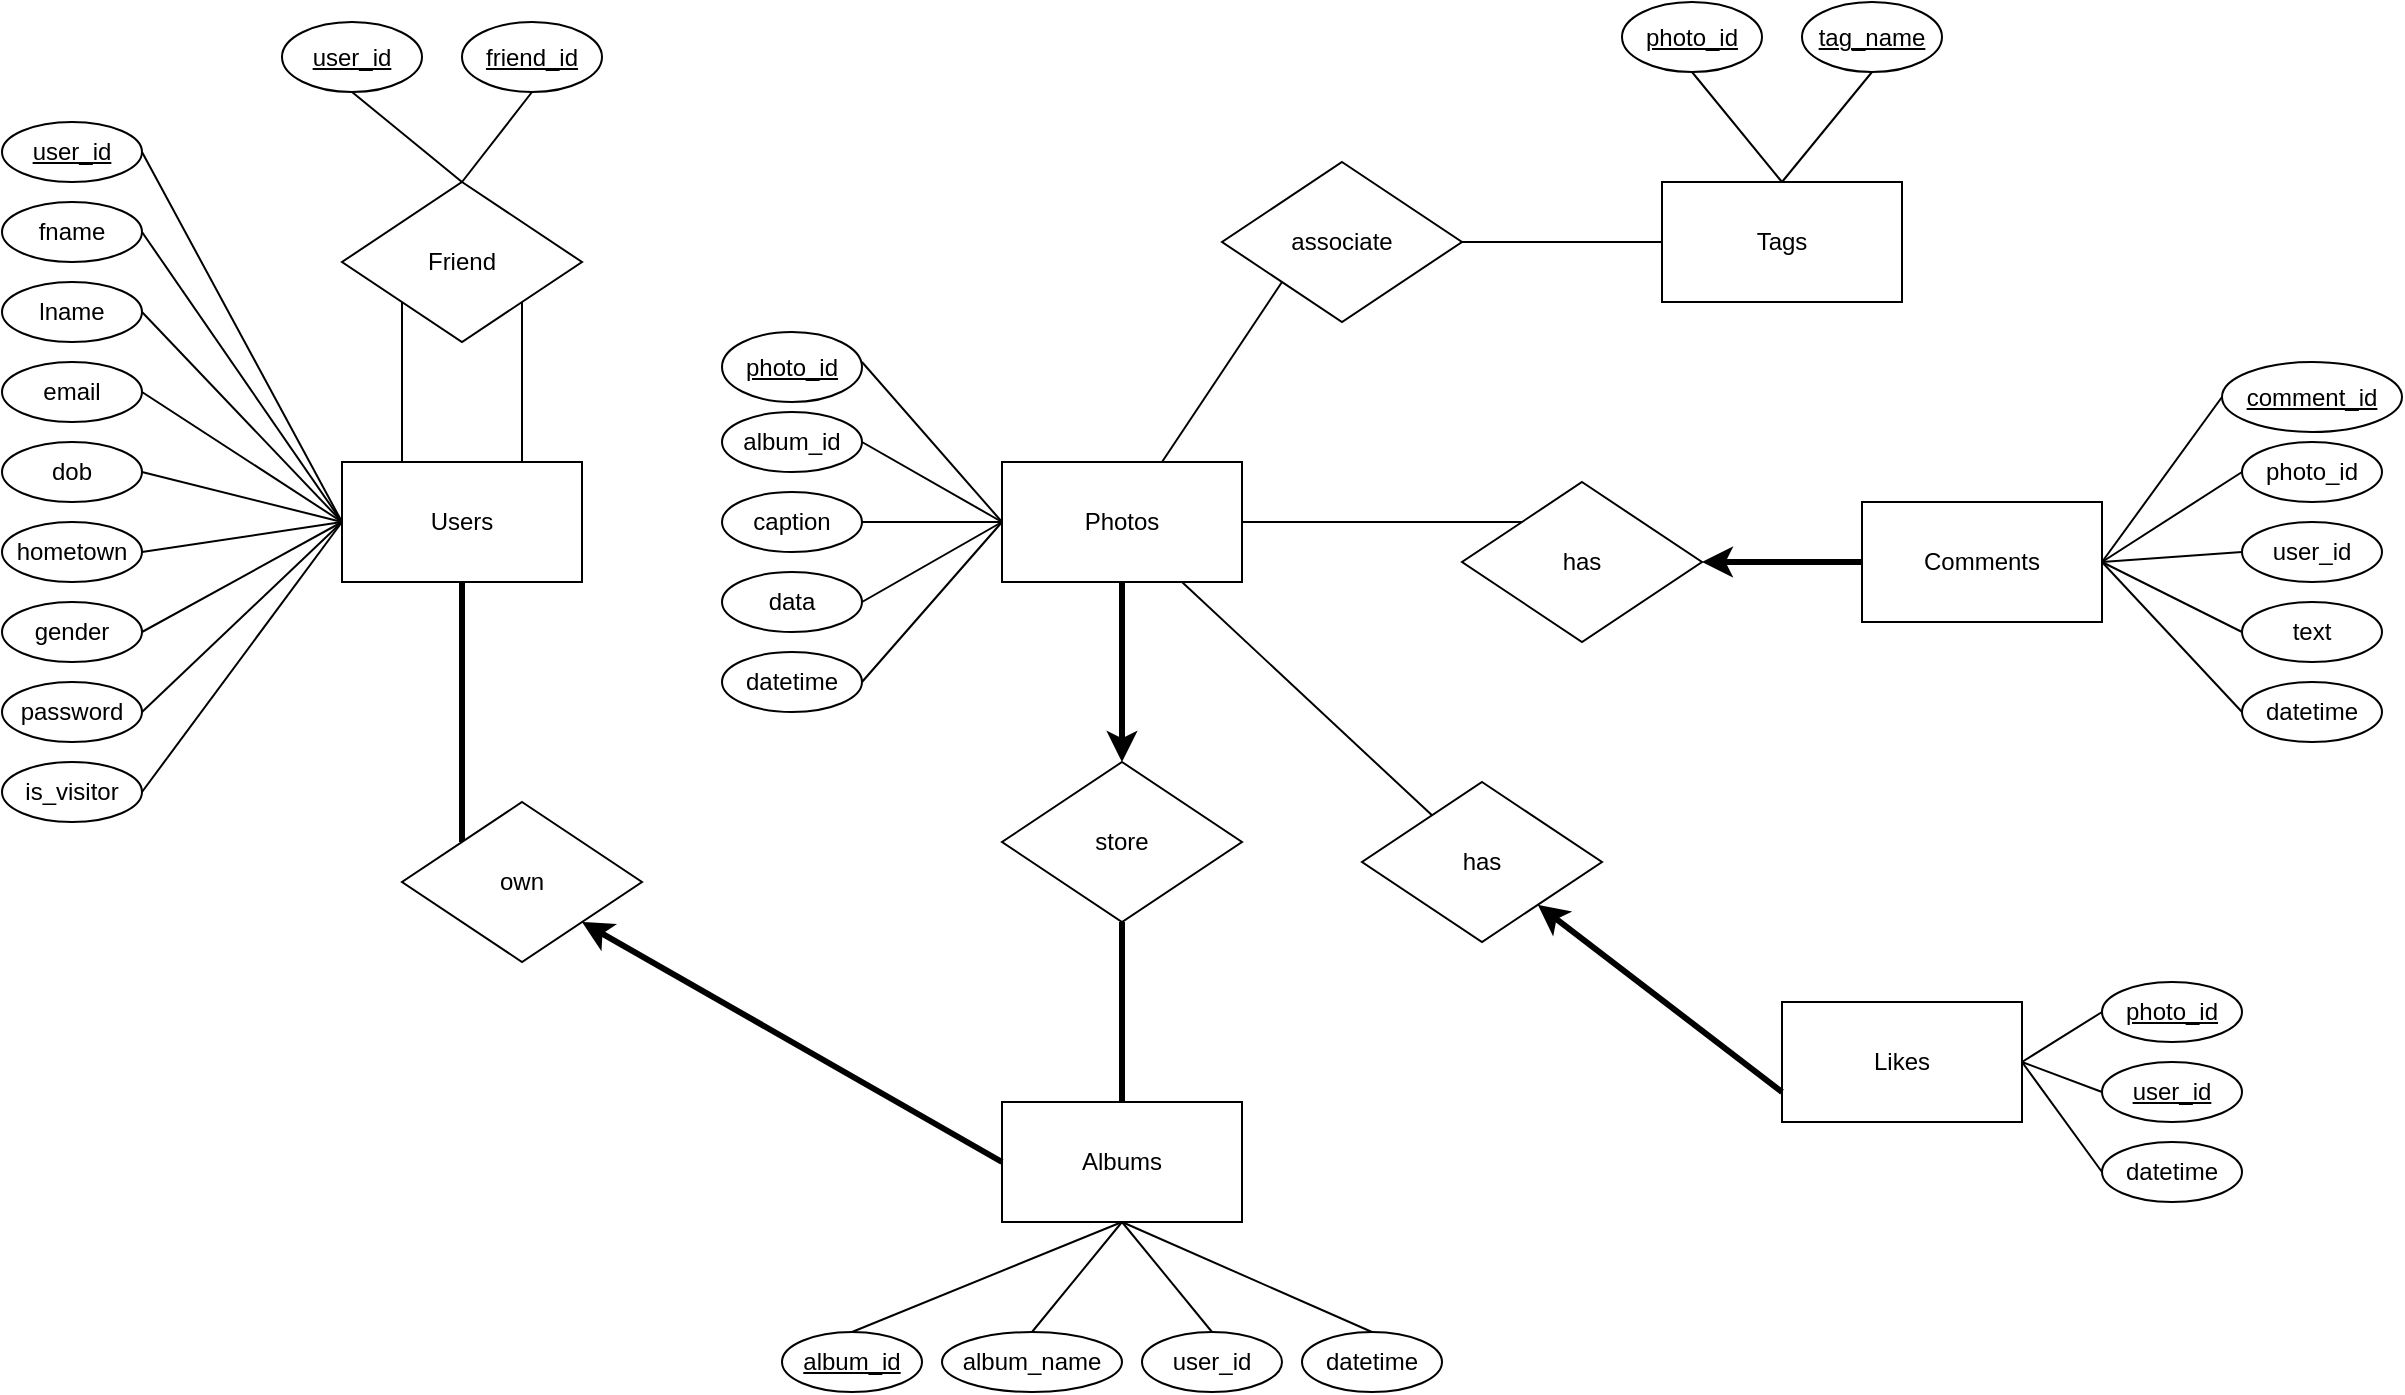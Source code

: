<mxfile version="22.0.3" type="device">
  <diagram name="Page-1" id="TDDA5HkfaHypYcge_l5H">
    <mxGraphModel dx="2624" dy="2243" grid="1" gridSize="10" guides="1" tooltips="1" connect="1" arrows="1" fold="1" page="1" pageScale="1" pageWidth="850" pageHeight="1100" math="0" shadow="0">
      <root>
        <mxCell id="0" />
        <mxCell id="1" parent="0" />
        <mxCell id="DH35J87OU_NHIHBD1Pkn-23" style="rounded=0;orthogonalLoop=1;jettySize=auto;html=1;entryX=0;entryY=1;entryDx=0;entryDy=0;endArrow=none;endFill=0;startArrow=none;startFill=0;" edge="1" parent="1" source="DH35J87OU_NHIHBD1Pkn-1" target="DH35J87OU_NHIHBD1Pkn-22">
          <mxGeometry relative="1" as="geometry" />
        </mxCell>
        <mxCell id="DH35J87OU_NHIHBD1Pkn-28" style="rounded=0;orthogonalLoop=1;jettySize=auto;html=1;entryX=0;entryY=0;entryDx=0;entryDy=0;endArrow=none;endFill=0;" edge="1" parent="1" source="DH35J87OU_NHIHBD1Pkn-1" target="DH35J87OU_NHIHBD1Pkn-26">
          <mxGeometry relative="1" as="geometry" />
        </mxCell>
        <mxCell id="DH35J87OU_NHIHBD1Pkn-1" value="Photos" style="rounded=0;whiteSpace=wrap;html=1;" vertex="1" parent="1">
          <mxGeometry x="280" y="100" width="120" height="60" as="geometry" />
        </mxCell>
        <mxCell id="DH35J87OU_NHIHBD1Pkn-2" value="Albums" style="rounded=0;whiteSpace=wrap;html=1;" vertex="1" parent="1">
          <mxGeometry x="280" y="420" width="120" height="60" as="geometry" />
        </mxCell>
        <mxCell id="DH35J87OU_NHIHBD1Pkn-3" value="Tags" style="rounded=0;whiteSpace=wrap;html=1;" vertex="1" parent="1">
          <mxGeometry x="610" y="-40" width="120" height="60" as="geometry" />
        </mxCell>
        <mxCell id="DH35J87OU_NHIHBD1Pkn-4" value="Comments" style="rounded=0;whiteSpace=wrap;html=1;" vertex="1" parent="1">
          <mxGeometry x="710" y="120" width="120" height="60" as="geometry" />
        </mxCell>
        <mxCell id="DH35J87OU_NHIHBD1Pkn-10" style="rounded=0;orthogonalLoop=1;jettySize=auto;html=1;entryX=1;entryY=1;entryDx=0;entryDy=0;exitX=0.75;exitY=0;exitDx=0;exitDy=0;endArrow=none;endFill=0;" edge="1" parent="1" source="DH35J87OU_NHIHBD1Pkn-5" target="DH35J87OU_NHIHBD1Pkn-8">
          <mxGeometry relative="1" as="geometry" />
        </mxCell>
        <mxCell id="DH35J87OU_NHIHBD1Pkn-13" style="rounded=0;orthogonalLoop=1;jettySize=auto;html=1;entryX=0;entryY=0;entryDx=0;entryDy=0;endArrow=none;endFill=0;startArrow=none;startFill=0;strokeWidth=3;" edge="1" parent="1" source="DH35J87OU_NHIHBD1Pkn-5" target="DH35J87OU_NHIHBD1Pkn-12">
          <mxGeometry relative="1" as="geometry" />
        </mxCell>
        <mxCell id="DH35J87OU_NHIHBD1Pkn-5" value="Users" style="rounded=0;whiteSpace=wrap;html=1;" vertex="1" parent="1">
          <mxGeometry x="-50" y="100" width="120" height="60" as="geometry" />
        </mxCell>
        <mxCell id="DH35J87OU_NHIHBD1Pkn-9" style="rounded=0;orthogonalLoop=1;jettySize=auto;html=1;entryX=0.25;entryY=0;entryDx=0;entryDy=0;exitX=0;exitY=1;exitDx=0;exitDy=0;endArrow=none;endFill=0;" edge="1" parent="1" source="DH35J87OU_NHIHBD1Pkn-8" target="DH35J87OU_NHIHBD1Pkn-5">
          <mxGeometry relative="1" as="geometry" />
        </mxCell>
        <mxCell id="DH35J87OU_NHIHBD1Pkn-8" value="Friend" style="rhombus;whiteSpace=wrap;html=1;" vertex="1" parent="1">
          <mxGeometry x="-50" y="-40" width="120" height="80" as="geometry" />
        </mxCell>
        <mxCell id="DH35J87OU_NHIHBD1Pkn-14" style="rounded=0;orthogonalLoop=1;jettySize=auto;html=1;exitX=1;exitY=1;exitDx=0;exitDy=0;entryX=0;entryY=0.5;entryDx=0;entryDy=0;startArrow=classic;startFill=1;endArrow=none;endFill=0;strokeWidth=3;" edge="1" parent="1" source="DH35J87OU_NHIHBD1Pkn-12" target="DH35J87OU_NHIHBD1Pkn-2">
          <mxGeometry relative="1" as="geometry" />
        </mxCell>
        <mxCell id="DH35J87OU_NHIHBD1Pkn-12" value="own" style="rhombus;whiteSpace=wrap;html=1;strokeWidth=1;" vertex="1" parent="1">
          <mxGeometry x="-20" y="270" width="120" height="80" as="geometry" />
        </mxCell>
        <mxCell id="DH35J87OU_NHIHBD1Pkn-20" style="rounded=0;orthogonalLoop=1;jettySize=auto;html=1;entryX=0.5;entryY=0;entryDx=0;entryDy=0;endArrow=none;endFill=0;strokeWidth=3;" edge="1" parent="1" source="DH35J87OU_NHIHBD1Pkn-18" target="DH35J87OU_NHIHBD1Pkn-2">
          <mxGeometry relative="1" as="geometry" />
        </mxCell>
        <mxCell id="DH35J87OU_NHIHBD1Pkn-21" style="rounded=0;orthogonalLoop=1;jettySize=auto;html=1;entryX=0.5;entryY=1;entryDx=0;entryDy=0;endArrow=none;endFill=0;startArrow=classic;startFill=1;strokeWidth=3;" edge="1" parent="1" source="DH35J87OU_NHIHBD1Pkn-18" target="DH35J87OU_NHIHBD1Pkn-1">
          <mxGeometry relative="1" as="geometry" />
        </mxCell>
        <mxCell id="DH35J87OU_NHIHBD1Pkn-18" value="store" style="rhombus;whiteSpace=wrap;html=1;" vertex="1" parent="1">
          <mxGeometry x="280" y="250" width="120" height="80" as="geometry" />
        </mxCell>
        <mxCell id="DH35J87OU_NHIHBD1Pkn-24" style="rounded=0;orthogonalLoop=1;jettySize=auto;html=1;entryX=0;entryY=0.5;entryDx=0;entryDy=0;startArrow=none;startFill=0;endArrow=none;endFill=0;" edge="1" parent="1" source="DH35J87OU_NHIHBD1Pkn-22" target="DH35J87OU_NHIHBD1Pkn-3">
          <mxGeometry relative="1" as="geometry" />
        </mxCell>
        <mxCell id="DH35J87OU_NHIHBD1Pkn-22" value="associate" style="rhombus;whiteSpace=wrap;html=1;" vertex="1" parent="1">
          <mxGeometry x="390" y="-50" width="120" height="80" as="geometry" />
        </mxCell>
        <mxCell id="DH35J87OU_NHIHBD1Pkn-25" value="Likes" style="rounded=0;whiteSpace=wrap;html=1;" vertex="1" parent="1">
          <mxGeometry x="670" y="370" width="120" height="60" as="geometry" />
        </mxCell>
        <mxCell id="DH35J87OU_NHIHBD1Pkn-29" style="rounded=0;orthogonalLoop=1;jettySize=auto;html=1;entryX=0;entryY=0.5;entryDx=0;entryDy=0;endArrow=none;endFill=0;startArrow=classic;startFill=1;strokeWidth=3;" edge="1" parent="1" source="DH35J87OU_NHIHBD1Pkn-26" target="DH35J87OU_NHIHBD1Pkn-4">
          <mxGeometry relative="1" as="geometry" />
        </mxCell>
        <mxCell id="DH35J87OU_NHIHBD1Pkn-26" value="has" style="rhombus;whiteSpace=wrap;html=1;" vertex="1" parent="1">
          <mxGeometry x="510" y="110" width="120" height="80" as="geometry" />
        </mxCell>
        <mxCell id="DH35J87OU_NHIHBD1Pkn-30" style="rounded=0;orthogonalLoop=1;jettySize=auto;html=1;entryX=0.75;entryY=1;entryDx=0;entryDy=0;endArrow=none;endFill=0;" edge="1" parent="1" source="DH35J87OU_NHIHBD1Pkn-27" target="DH35J87OU_NHIHBD1Pkn-1">
          <mxGeometry relative="1" as="geometry" />
        </mxCell>
        <mxCell id="DH35J87OU_NHIHBD1Pkn-31" style="rounded=0;orthogonalLoop=1;jettySize=auto;html=1;entryX=0;entryY=0.75;entryDx=0;entryDy=0;endArrow=none;endFill=0;startArrow=classic;startFill=1;strokeWidth=3;" edge="1" parent="1" source="DH35J87OU_NHIHBD1Pkn-27" target="DH35J87OU_NHIHBD1Pkn-25">
          <mxGeometry relative="1" as="geometry" />
        </mxCell>
        <mxCell id="DH35J87OU_NHIHBD1Pkn-27" value="has" style="rhombus;whiteSpace=wrap;html=1;" vertex="1" parent="1">
          <mxGeometry x="460" y="260" width="120" height="80" as="geometry" />
        </mxCell>
        <mxCell id="DH35J87OU_NHIHBD1Pkn-50" style="rounded=0;orthogonalLoop=1;jettySize=auto;html=1;entryX=0;entryY=0.5;entryDx=0;entryDy=0;exitX=1;exitY=0.5;exitDx=0;exitDy=0;endArrow=none;endFill=0;" edge="1" parent="1" source="DH35J87OU_NHIHBD1Pkn-40" target="DH35J87OU_NHIHBD1Pkn-5">
          <mxGeometry relative="1" as="geometry" />
        </mxCell>
        <mxCell id="DH35J87OU_NHIHBD1Pkn-40" value="&lt;u&gt;user_id&lt;/u&gt;" style="ellipse;whiteSpace=wrap;html=1;" vertex="1" parent="1">
          <mxGeometry x="-220" y="-70" width="70" height="30" as="geometry" />
        </mxCell>
        <mxCell id="DH35J87OU_NHIHBD1Pkn-42" value="fname" style="ellipse;whiteSpace=wrap;html=1;" vertex="1" parent="1">
          <mxGeometry x="-220" y="-30" width="70" height="30" as="geometry" />
        </mxCell>
        <mxCell id="DH35J87OU_NHIHBD1Pkn-43" value="lname" style="ellipse;whiteSpace=wrap;html=1;" vertex="1" parent="1">
          <mxGeometry x="-220" y="10" width="70" height="30" as="geometry" />
        </mxCell>
        <mxCell id="DH35J87OU_NHIHBD1Pkn-44" value="dob" style="ellipse;whiteSpace=wrap;html=1;" vertex="1" parent="1">
          <mxGeometry x="-220" y="90" width="70" height="30" as="geometry" />
        </mxCell>
        <mxCell id="DH35J87OU_NHIHBD1Pkn-45" value="email" style="ellipse;whiteSpace=wrap;html=1;" vertex="1" parent="1">
          <mxGeometry x="-220" y="50" width="70" height="30" as="geometry" />
        </mxCell>
        <mxCell id="DH35J87OU_NHIHBD1Pkn-46" value="hometown" style="ellipse;whiteSpace=wrap;html=1;" vertex="1" parent="1">
          <mxGeometry x="-220" y="130" width="70" height="30" as="geometry" />
        </mxCell>
        <mxCell id="DH35J87OU_NHIHBD1Pkn-47" value="gender" style="ellipse;whiteSpace=wrap;html=1;" vertex="1" parent="1">
          <mxGeometry x="-220" y="170" width="70" height="30" as="geometry" />
        </mxCell>
        <mxCell id="DH35J87OU_NHIHBD1Pkn-48" value="password" style="ellipse;whiteSpace=wrap;html=1;" vertex="1" parent="1">
          <mxGeometry x="-220" y="210" width="70" height="30" as="geometry" />
        </mxCell>
        <mxCell id="DH35J87OU_NHIHBD1Pkn-49" value="is_visitor" style="ellipse;whiteSpace=wrap;html=1;" vertex="1" parent="1">
          <mxGeometry x="-220" y="250" width="70" height="30" as="geometry" />
        </mxCell>
        <mxCell id="DH35J87OU_NHIHBD1Pkn-60" style="rounded=0;orthogonalLoop=1;jettySize=auto;html=1;entryX=0;entryY=0.5;entryDx=0;entryDy=0;exitX=1;exitY=0.5;exitDx=0;exitDy=0;endArrow=none;endFill=0;" edge="1" parent="1" source="DH35J87OU_NHIHBD1Pkn-42" target="DH35J87OU_NHIHBD1Pkn-5">
          <mxGeometry relative="1" as="geometry">
            <mxPoint x="-140" y="-45" as="sourcePoint" />
            <mxPoint x="-40" y="140" as="targetPoint" />
          </mxGeometry>
        </mxCell>
        <mxCell id="DH35J87OU_NHIHBD1Pkn-61" style="rounded=0;orthogonalLoop=1;jettySize=auto;html=1;entryX=0;entryY=0.5;entryDx=0;entryDy=0;exitX=1;exitY=0.5;exitDx=0;exitDy=0;endArrow=none;endFill=0;" edge="1" parent="1" source="DH35J87OU_NHIHBD1Pkn-43" target="DH35J87OU_NHIHBD1Pkn-5">
          <mxGeometry relative="1" as="geometry">
            <mxPoint x="-140" y="-5" as="sourcePoint" />
            <mxPoint x="-40" y="140" as="targetPoint" />
          </mxGeometry>
        </mxCell>
        <mxCell id="DH35J87OU_NHIHBD1Pkn-62" style="rounded=0;orthogonalLoop=1;jettySize=auto;html=1;entryX=0;entryY=0.5;entryDx=0;entryDy=0;exitX=1;exitY=0.5;exitDx=0;exitDy=0;endArrow=none;endFill=0;" edge="1" parent="1" source="DH35J87OU_NHIHBD1Pkn-45" target="DH35J87OU_NHIHBD1Pkn-5">
          <mxGeometry relative="1" as="geometry">
            <mxPoint x="-140" y="35" as="sourcePoint" />
            <mxPoint x="-40" y="140" as="targetPoint" />
          </mxGeometry>
        </mxCell>
        <mxCell id="DH35J87OU_NHIHBD1Pkn-63" style="rounded=0;orthogonalLoop=1;jettySize=auto;html=1;entryX=0;entryY=0.5;entryDx=0;entryDy=0;exitX=1;exitY=0.5;exitDx=0;exitDy=0;endArrow=none;endFill=0;" edge="1" parent="1" source="DH35J87OU_NHIHBD1Pkn-44" target="DH35J87OU_NHIHBD1Pkn-5">
          <mxGeometry relative="1" as="geometry">
            <mxPoint x="-140" y="75" as="sourcePoint" />
            <mxPoint x="-40" y="140" as="targetPoint" />
          </mxGeometry>
        </mxCell>
        <mxCell id="DH35J87OU_NHIHBD1Pkn-64" style="rounded=0;orthogonalLoop=1;jettySize=auto;html=1;entryX=0;entryY=0.5;entryDx=0;entryDy=0;exitX=1;exitY=0.5;exitDx=0;exitDy=0;endArrow=none;endFill=0;" edge="1" parent="1" source="DH35J87OU_NHIHBD1Pkn-46" target="DH35J87OU_NHIHBD1Pkn-5">
          <mxGeometry relative="1" as="geometry">
            <mxPoint x="-140" y="115" as="sourcePoint" />
            <mxPoint x="-40" y="140" as="targetPoint" />
          </mxGeometry>
        </mxCell>
        <mxCell id="DH35J87OU_NHIHBD1Pkn-65" style="rounded=0;orthogonalLoop=1;jettySize=auto;html=1;entryX=0;entryY=0.5;entryDx=0;entryDy=0;exitX=1;exitY=0.5;exitDx=0;exitDy=0;endArrow=none;endFill=0;" edge="1" parent="1" source="DH35J87OU_NHIHBD1Pkn-47" target="DH35J87OU_NHIHBD1Pkn-5">
          <mxGeometry relative="1" as="geometry">
            <mxPoint x="-140" y="155" as="sourcePoint" />
            <mxPoint x="-40" y="140" as="targetPoint" />
          </mxGeometry>
        </mxCell>
        <mxCell id="DH35J87OU_NHIHBD1Pkn-66" style="rounded=0;orthogonalLoop=1;jettySize=auto;html=1;entryX=0;entryY=0.5;entryDx=0;entryDy=0;exitX=1;exitY=0.5;exitDx=0;exitDy=0;endArrow=none;endFill=0;" edge="1" parent="1" source="DH35J87OU_NHIHBD1Pkn-48" target="DH35J87OU_NHIHBD1Pkn-5">
          <mxGeometry relative="1" as="geometry">
            <mxPoint x="-140" y="195" as="sourcePoint" />
            <mxPoint x="-40" y="140" as="targetPoint" />
          </mxGeometry>
        </mxCell>
        <mxCell id="DH35J87OU_NHIHBD1Pkn-67" style="rounded=0;orthogonalLoop=1;jettySize=auto;html=1;entryX=0;entryY=0.5;entryDx=0;entryDy=0;exitX=1;exitY=0.5;exitDx=0;exitDy=0;endArrow=none;endFill=0;" edge="1" parent="1" source="DH35J87OU_NHIHBD1Pkn-49" target="DH35J87OU_NHIHBD1Pkn-5">
          <mxGeometry relative="1" as="geometry">
            <mxPoint x="-140" y="235" as="sourcePoint" />
            <mxPoint x="-40" y="140" as="targetPoint" />
          </mxGeometry>
        </mxCell>
        <mxCell id="DH35J87OU_NHIHBD1Pkn-68" value="&lt;u&gt;album_id&lt;/u&gt;" style="ellipse;whiteSpace=wrap;html=1;" vertex="1" parent="1">
          <mxGeometry x="170" y="535" width="70" height="30" as="geometry" />
        </mxCell>
        <mxCell id="DH35J87OU_NHIHBD1Pkn-69" value="album_name" style="ellipse;whiteSpace=wrap;html=1;" vertex="1" parent="1">
          <mxGeometry x="250" y="535" width="90" height="30" as="geometry" />
        </mxCell>
        <mxCell id="DH35J87OU_NHIHBD1Pkn-70" value="user_id" style="ellipse;whiteSpace=wrap;html=1;" vertex="1" parent="1">
          <mxGeometry x="350" y="535" width="70" height="30" as="geometry" />
        </mxCell>
        <mxCell id="DH35J87OU_NHIHBD1Pkn-71" value="datetime" style="ellipse;whiteSpace=wrap;html=1;" vertex="1" parent="1">
          <mxGeometry x="430" y="535" width="70" height="30" as="geometry" />
        </mxCell>
        <mxCell id="DH35J87OU_NHIHBD1Pkn-73" style="rounded=0;orthogonalLoop=1;jettySize=auto;html=1;entryX=0.5;entryY=1;entryDx=0;entryDy=0;exitX=0.5;exitY=0;exitDx=0;exitDy=0;endArrow=none;endFill=0;" edge="1" parent="1" source="DH35J87OU_NHIHBD1Pkn-68" target="DH35J87OU_NHIHBD1Pkn-2">
          <mxGeometry relative="1" as="geometry">
            <mxPoint x="190" y="535" as="sourcePoint" />
            <mxPoint x="290" y="400" as="targetPoint" />
          </mxGeometry>
        </mxCell>
        <mxCell id="DH35J87OU_NHIHBD1Pkn-74" style="rounded=0;orthogonalLoop=1;jettySize=auto;html=1;entryX=0.5;entryY=1;entryDx=0;entryDy=0;exitX=0.5;exitY=0;exitDx=0;exitDy=0;endArrow=none;endFill=0;" edge="1" parent="1" source="DH35J87OU_NHIHBD1Pkn-69" target="DH35J87OU_NHIHBD1Pkn-2">
          <mxGeometry relative="1" as="geometry">
            <mxPoint x="215" y="545" as="sourcePoint" />
            <mxPoint x="350" y="490" as="targetPoint" />
          </mxGeometry>
        </mxCell>
        <mxCell id="DH35J87OU_NHIHBD1Pkn-75" style="rounded=0;orthogonalLoop=1;jettySize=auto;html=1;entryX=0.5;entryY=1;entryDx=0;entryDy=0;exitX=0.5;exitY=0;exitDx=0;exitDy=0;endArrow=none;endFill=0;" edge="1" parent="1" source="DH35J87OU_NHIHBD1Pkn-70" target="DH35J87OU_NHIHBD1Pkn-2">
          <mxGeometry relative="1" as="geometry">
            <mxPoint x="305" y="545" as="sourcePoint" />
            <mxPoint x="350" y="490" as="targetPoint" />
          </mxGeometry>
        </mxCell>
        <mxCell id="DH35J87OU_NHIHBD1Pkn-76" style="rounded=0;orthogonalLoop=1;jettySize=auto;html=1;entryX=0.5;entryY=1;entryDx=0;entryDy=0;exitX=0.5;exitY=0;exitDx=0;exitDy=0;endArrow=none;endFill=0;" edge="1" parent="1" source="DH35J87OU_NHIHBD1Pkn-71" target="DH35J87OU_NHIHBD1Pkn-2">
          <mxGeometry relative="1" as="geometry">
            <mxPoint x="395" y="545" as="sourcePoint" />
            <mxPoint x="350" y="490" as="targetPoint" />
          </mxGeometry>
        </mxCell>
        <mxCell id="DH35J87OU_NHIHBD1Pkn-77" value="&lt;u&gt;photo_id&lt;/u&gt;" style="ellipse;whiteSpace=wrap;html=1;" vertex="1" parent="1">
          <mxGeometry x="140" y="35" width="70" height="35" as="geometry" />
        </mxCell>
        <mxCell id="DH35J87OU_NHIHBD1Pkn-78" value="album_id" style="ellipse;whiteSpace=wrap;html=1;" vertex="1" parent="1">
          <mxGeometry x="140" y="75" width="70" height="30" as="geometry" />
        </mxCell>
        <mxCell id="DH35J87OU_NHIHBD1Pkn-79" value="caption" style="ellipse;whiteSpace=wrap;html=1;" vertex="1" parent="1">
          <mxGeometry x="140" y="115" width="70" height="30" as="geometry" />
        </mxCell>
        <mxCell id="DH35J87OU_NHIHBD1Pkn-80" value="datetime" style="ellipse;whiteSpace=wrap;html=1;" vertex="1" parent="1">
          <mxGeometry x="140" y="195" width="70" height="30" as="geometry" />
        </mxCell>
        <mxCell id="DH35J87OU_NHIHBD1Pkn-81" value="data" style="ellipse;whiteSpace=wrap;html=1;" vertex="1" parent="1">
          <mxGeometry x="140" y="155" width="70" height="30" as="geometry" />
        </mxCell>
        <mxCell id="DH35J87OU_NHIHBD1Pkn-82" style="rounded=0;orthogonalLoop=1;jettySize=auto;html=1;entryX=0;entryY=0.5;entryDx=0;entryDy=0;exitX=1;exitY=0.5;exitDx=0;exitDy=0;endArrow=none;endFill=0;" edge="1" parent="1" target="DH35J87OU_NHIHBD1Pkn-1">
          <mxGeometry relative="1" as="geometry">
            <mxPoint x="210" y="50" as="sourcePoint" />
            <mxPoint x="310" y="235" as="targetPoint" />
          </mxGeometry>
        </mxCell>
        <mxCell id="DH35J87OU_NHIHBD1Pkn-83" style="rounded=0;orthogonalLoop=1;jettySize=auto;html=1;entryX=0;entryY=0.5;entryDx=0;entryDy=0;exitX=1;exitY=0.5;exitDx=0;exitDy=0;endArrow=none;endFill=0;" edge="1" parent="1" source="DH35J87OU_NHIHBD1Pkn-78" target="DH35J87OU_NHIHBD1Pkn-1">
          <mxGeometry relative="1" as="geometry">
            <mxPoint x="220" y="60" as="sourcePoint" />
            <mxPoint x="290" y="140" as="targetPoint" />
          </mxGeometry>
        </mxCell>
        <mxCell id="DH35J87OU_NHIHBD1Pkn-84" style="rounded=0;orthogonalLoop=1;jettySize=auto;html=1;entryX=0;entryY=0.5;entryDx=0;entryDy=0;exitX=1;exitY=0.5;exitDx=0;exitDy=0;endArrow=none;endFill=0;" edge="1" parent="1" source="DH35J87OU_NHIHBD1Pkn-79" target="DH35J87OU_NHIHBD1Pkn-1">
          <mxGeometry relative="1" as="geometry">
            <mxPoint x="220" y="100" as="sourcePoint" />
            <mxPoint x="290" y="140" as="targetPoint" />
          </mxGeometry>
        </mxCell>
        <mxCell id="DH35J87OU_NHIHBD1Pkn-85" style="rounded=0;orthogonalLoop=1;jettySize=auto;html=1;entryX=0;entryY=0.5;entryDx=0;entryDy=0;exitX=1;exitY=0.5;exitDx=0;exitDy=0;endArrow=none;endFill=0;" edge="1" parent="1" source="DH35J87OU_NHIHBD1Pkn-81" target="DH35J87OU_NHIHBD1Pkn-1">
          <mxGeometry relative="1" as="geometry">
            <mxPoint x="220" y="140" as="sourcePoint" />
            <mxPoint x="290" y="140" as="targetPoint" />
          </mxGeometry>
        </mxCell>
        <mxCell id="DH35J87OU_NHIHBD1Pkn-86" style="rounded=0;orthogonalLoop=1;jettySize=auto;html=1;entryX=0;entryY=0.5;entryDx=0;entryDy=0;exitX=1;exitY=0.5;exitDx=0;exitDy=0;endArrow=none;endFill=0;" edge="1" parent="1" source="DH35J87OU_NHIHBD1Pkn-80" target="DH35J87OU_NHIHBD1Pkn-1">
          <mxGeometry relative="1" as="geometry">
            <mxPoint x="220" y="180" as="sourcePoint" />
            <mxPoint x="290" y="140" as="targetPoint" />
          </mxGeometry>
        </mxCell>
        <mxCell id="DH35J87OU_NHIHBD1Pkn-87" value="&lt;u&gt;user_id&lt;/u&gt;" style="ellipse;whiteSpace=wrap;html=1;" vertex="1" parent="1">
          <mxGeometry x="-80" y="-120" width="70" height="35" as="geometry" />
        </mxCell>
        <mxCell id="DH35J87OU_NHIHBD1Pkn-88" value="&lt;u&gt;friend_id&lt;/u&gt;" style="ellipse;whiteSpace=wrap;html=1;" vertex="1" parent="1">
          <mxGeometry x="10" y="-120" width="70" height="35" as="geometry" />
        </mxCell>
        <mxCell id="DH35J87OU_NHIHBD1Pkn-89" style="rounded=0;orthogonalLoop=1;jettySize=auto;html=1;entryX=0.5;entryY=0;entryDx=0;entryDy=0;exitX=0.5;exitY=1;exitDx=0;exitDy=0;endArrow=none;endFill=0;" edge="1" parent="1" source="DH35J87OU_NHIHBD1Pkn-87" target="DH35J87OU_NHIHBD1Pkn-8">
          <mxGeometry relative="1" as="geometry">
            <mxPoint x="-140" y="-45" as="sourcePoint" />
            <mxPoint x="-40" y="140" as="targetPoint" />
          </mxGeometry>
        </mxCell>
        <mxCell id="DH35J87OU_NHIHBD1Pkn-90" style="rounded=0;orthogonalLoop=1;jettySize=auto;html=1;entryX=0.5;entryY=1;entryDx=0;entryDy=0;exitX=0.5;exitY=0;exitDx=0;exitDy=0;endArrow=none;endFill=0;" edge="1" parent="1" source="DH35J87OU_NHIHBD1Pkn-8" target="DH35J87OU_NHIHBD1Pkn-88">
          <mxGeometry relative="1" as="geometry">
            <mxPoint x="-35" y="-75" as="sourcePoint" />
            <mxPoint x="20" y="-30" as="targetPoint" />
          </mxGeometry>
        </mxCell>
        <mxCell id="DH35J87OU_NHIHBD1Pkn-91" value="&lt;u&gt;photo_id&lt;/u&gt;" style="ellipse;whiteSpace=wrap;html=1;" vertex="1" parent="1">
          <mxGeometry x="590" y="-130" width="70" height="35" as="geometry" />
        </mxCell>
        <mxCell id="DH35J87OU_NHIHBD1Pkn-92" value="&lt;u&gt;tag_name&lt;/u&gt;" style="ellipse;whiteSpace=wrap;html=1;" vertex="1" parent="1">
          <mxGeometry x="680" y="-130" width="70" height="35" as="geometry" />
        </mxCell>
        <mxCell id="DH35J87OU_NHIHBD1Pkn-93" style="rounded=0;orthogonalLoop=1;jettySize=auto;html=1;entryX=0.5;entryY=0;entryDx=0;entryDy=0;exitX=0.5;exitY=1;exitDx=0;exitDy=0;endArrow=none;endFill=0;" edge="1" parent="1" source="DH35J87OU_NHIHBD1Pkn-91" target="DH35J87OU_NHIHBD1Pkn-3">
          <mxGeometry relative="1" as="geometry">
            <mxPoint x="625" y="-85" as="sourcePoint" />
            <mxPoint x="680" y="-40" as="targetPoint" />
          </mxGeometry>
        </mxCell>
        <mxCell id="DH35J87OU_NHIHBD1Pkn-94" style="rounded=0;orthogonalLoop=1;jettySize=auto;html=1;entryX=0.5;entryY=0;entryDx=0;entryDy=0;exitX=0.5;exitY=1;exitDx=0;exitDy=0;endArrow=none;endFill=0;" edge="1" parent="1" source="DH35J87OU_NHIHBD1Pkn-92" target="DH35J87OU_NHIHBD1Pkn-3">
          <mxGeometry relative="1" as="geometry">
            <mxPoint x="635" y="-85" as="sourcePoint" />
            <mxPoint x="680" y="-30" as="targetPoint" />
          </mxGeometry>
        </mxCell>
        <mxCell id="DH35J87OU_NHIHBD1Pkn-101" value="&lt;u&gt;comment_id&lt;/u&gt;" style="ellipse;whiteSpace=wrap;html=1;" vertex="1" parent="1">
          <mxGeometry x="890" y="50" width="90" height="35" as="geometry" />
        </mxCell>
        <mxCell id="DH35J87OU_NHIHBD1Pkn-102" value="photo_id" style="ellipse;whiteSpace=wrap;html=1;" vertex="1" parent="1">
          <mxGeometry x="900" y="90" width="70" height="30" as="geometry" />
        </mxCell>
        <mxCell id="DH35J87OU_NHIHBD1Pkn-103" value="user_id" style="ellipse;whiteSpace=wrap;html=1;" vertex="1" parent="1">
          <mxGeometry x="900" y="130" width="70" height="30" as="geometry" />
        </mxCell>
        <mxCell id="DH35J87OU_NHIHBD1Pkn-104" value="datetime" style="ellipse;whiteSpace=wrap;html=1;" vertex="1" parent="1">
          <mxGeometry x="900" y="210" width="70" height="30" as="geometry" />
        </mxCell>
        <mxCell id="DH35J87OU_NHIHBD1Pkn-105" value="text" style="ellipse;whiteSpace=wrap;html=1;" vertex="1" parent="1">
          <mxGeometry x="900" y="170" width="70" height="30" as="geometry" />
        </mxCell>
        <mxCell id="DH35J87OU_NHIHBD1Pkn-106" style="rounded=0;orthogonalLoop=1;jettySize=auto;html=1;entryX=1;entryY=0.5;entryDx=0;entryDy=0;exitX=0;exitY=0.5;exitDx=0;exitDy=0;endArrow=none;endFill=0;" edge="1" parent="1" source="DH35J87OU_NHIHBD1Pkn-101" target="DH35J87OU_NHIHBD1Pkn-4">
          <mxGeometry relative="1" as="geometry">
            <mxPoint x="875" y="60" as="sourcePoint" />
            <mxPoint x="830" y="115" as="targetPoint" />
          </mxGeometry>
        </mxCell>
        <mxCell id="DH35J87OU_NHIHBD1Pkn-107" style="rounded=0;orthogonalLoop=1;jettySize=auto;html=1;entryX=1;entryY=0.5;entryDx=0;entryDy=0;exitX=0;exitY=0.5;exitDx=0;exitDy=0;endArrow=none;endFill=0;" edge="1" parent="1" source="DH35J87OU_NHIHBD1Pkn-102" target="DH35J87OU_NHIHBD1Pkn-4">
          <mxGeometry relative="1" as="geometry">
            <mxPoint x="900" y="77" as="sourcePoint" />
            <mxPoint x="840" y="160" as="targetPoint" />
          </mxGeometry>
        </mxCell>
        <mxCell id="DH35J87OU_NHIHBD1Pkn-108" style="rounded=0;orthogonalLoop=1;jettySize=auto;html=1;entryX=1;entryY=0.5;entryDx=0;entryDy=0;exitX=0;exitY=0.5;exitDx=0;exitDy=0;endArrow=none;endFill=0;" edge="1" parent="1" source="DH35J87OU_NHIHBD1Pkn-103" target="DH35J87OU_NHIHBD1Pkn-4">
          <mxGeometry relative="1" as="geometry">
            <mxPoint x="900" y="115" as="sourcePoint" />
            <mxPoint x="840" y="160" as="targetPoint" />
          </mxGeometry>
        </mxCell>
        <mxCell id="DH35J87OU_NHIHBD1Pkn-109" style="rounded=0;orthogonalLoop=1;jettySize=auto;html=1;entryX=1;entryY=0.5;entryDx=0;entryDy=0;exitX=0;exitY=0.5;exitDx=0;exitDy=0;endArrow=none;endFill=0;" edge="1" parent="1" source="DH35J87OU_NHIHBD1Pkn-105" target="DH35J87OU_NHIHBD1Pkn-4">
          <mxGeometry relative="1" as="geometry">
            <mxPoint x="900" y="155" as="sourcePoint" />
            <mxPoint x="840" y="160" as="targetPoint" />
          </mxGeometry>
        </mxCell>
        <mxCell id="DH35J87OU_NHIHBD1Pkn-110" style="rounded=0;orthogonalLoop=1;jettySize=auto;html=1;entryX=1;entryY=0.5;entryDx=0;entryDy=0;exitX=0;exitY=0.5;exitDx=0;exitDy=0;endArrow=none;endFill=0;" edge="1" parent="1" source="DH35J87OU_NHIHBD1Pkn-104" target="DH35J87OU_NHIHBD1Pkn-4">
          <mxGeometry relative="1" as="geometry">
            <mxPoint x="900" y="195" as="sourcePoint" />
            <mxPoint x="840" y="160" as="targetPoint" />
          </mxGeometry>
        </mxCell>
        <mxCell id="DH35J87OU_NHIHBD1Pkn-112" value="&lt;u&gt;photo_id&lt;/u&gt;" style="ellipse;whiteSpace=wrap;html=1;" vertex="1" parent="1">
          <mxGeometry x="830" y="360" width="70" height="30" as="geometry" />
        </mxCell>
        <mxCell id="DH35J87OU_NHIHBD1Pkn-113" value="&lt;u&gt;user_id&lt;/u&gt;" style="ellipse;whiteSpace=wrap;html=1;" vertex="1" parent="1">
          <mxGeometry x="830" y="400" width="70" height="30" as="geometry" />
        </mxCell>
        <mxCell id="DH35J87OU_NHIHBD1Pkn-114" value="datetime" style="ellipse;whiteSpace=wrap;html=1;" vertex="1" parent="1">
          <mxGeometry x="830" y="440" width="70" height="30" as="geometry" />
        </mxCell>
        <mxCell id="DH35J87OU_NHIHBD1Pkn-115" style="rounded=0;orthogonalLoop=1;jettySize=auto;html=1;entryX=1;entryY=0.5;entryDx=0;entryDy=0;exitX=0;exitY=0.5;exitDx=0;exitDy=0;endArrow=none;endFill=0;" edge="1" parent="1" source="DH35J87OU_NHIHBD1Pkn-114" target="DH35J87OU_NHIHBD1Pkn-25">
          <mxGeometry relative="1" as="geometry">
            <mxPoint x="850" y="470" as="sourcePoint" />
            <mxPoint x="780" y="395" as="targetPoint" />
          </mxGeometry>
        </mxCell>
        <mxCell id="DH35J87OU_NHIHBD1Pkn-116" style="rounded=0;orthogonalLoop=1;jettySize=auto;html=1;entryX=1;entryY=0.5;entryDx=0;entryDy=0;exitX=0;exitY=0.5;exitDx=0;exitDy=0;endArrow=none;endFill=0;" edge="1" parent="1" source="DH35J87OU_NHIHBD1Pkn-113" target="DH35J87OU_NHIHBD1Pkn-25">
          <mxGeometry relative="1" as="geometry">
            <mxPoint x="840" y="465" as="sourcePoint" />
            <mxPoint x="800" y="410" as="targetPoint" />
          </mxGeometry>
        </mxCell>
        <mxCell id="DH35J87OU_NHIHBD1Pkn-117" style="rounded=0;orthogonalLoop=1;jettySize=auto;html=1;entryX=1;entryY=0.5;entryDx=0;entryDy=0;exitX=0;exitY=0.5;exitDx=0;exitDy=0;endArrow=none;endFill=0;" edge="1" parent="1" source="DH35J87OU_NHIHBD1Pkn-112" target="DH35J87OU_NHIHBD1Pkn-25">
          <mxGeometry relative="1" as="geometry">
            <mxPoint x="840" y="425" as="sourcePoint" />
            <mxPoint x="800" y="410" as="targetPoint" />
          </mxGeometry>
        </mxCell>
      </root>
    </mxGraphModel>
  </diagram>
</mxfile>
